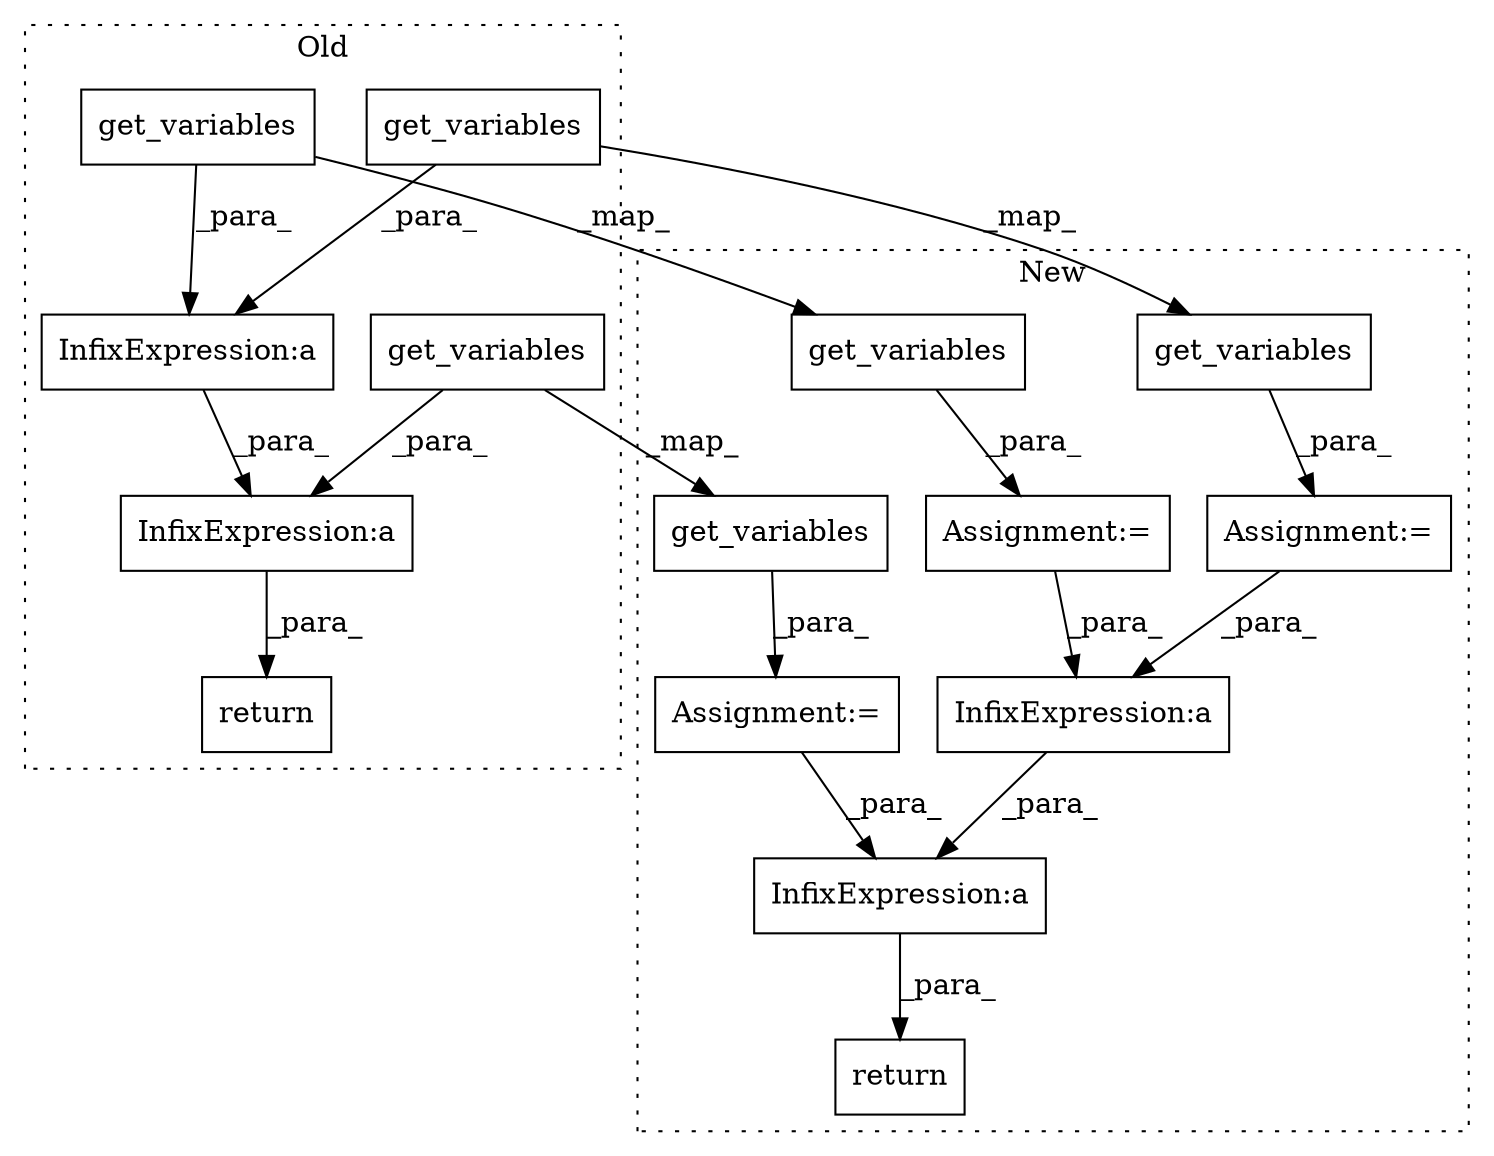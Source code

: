 digraph G {
subgraph cluster0 {
1 [label="get_variables" a="32" s="4065,4100" l="14,1" shape="box"];
5 [label="InfixExpression:a" a="27" s="4151" l="3" shape="box"];
8 [label="return" a="41" s="4035" l="7" shape="box"];
9 [label="get_variables" a="32" s="4114,4149" l="14,1" shape="box"];
11 [label="InfixExpression:a" a="27" s="4101" l="3" shape="box"];
15 [label="get_variables" a="32" s="4170,4205" l="14,1" shape="box"];
label = "Old";
style="dotted";
}
subgraph cluster1 {
2 [label="get_variables" a="32" s="4759,4794" l="14,1" shape="box"];
3 [label="InfixExpression:a" a="27" s="4996" l="3" shape="box"];
4 [label="Assignment:=" a="7" s="4815" l="1" shape="box"];
6 [label="Assignment:=" a="7" s="4737" l="1" shape="box"];
7 [label="return" a="41" s="4947" l="7" shape="box"];
10 [label="get_variables" a="32" s="4826,4861" l="14,1" shape="box"];
12 [label="Assignment:=" a="7" s="4888" l="1" shape="box"];
13 [label="InfixExpression:a" a="27" s="4978" l="3" shape="box"];
14 [label="get_variables" a="32" s="4905,4940" l="14,1" shape="box"];
label = "New";
style="dotted";
}
1 -> 2 [label="_map_"];
1 -> 11 [label="_para_"];
2 -> 6 [label="_para_"];
3 -> 7 [label="_para_"];
4 -> 13 [label="_para_"];
5 -> 8 [label="_para_"];
6 -> 13 [label="_para_"];
9 -> 10 [label="_map_"];
9 -> 11 [label="_para_"];
10 -> 4 [label="_para_"];
11 -> 5 [label="_para_"];
12 -> 3 [label="_para_"];
13 -> 3 [label="_para_"];
14 -> 12 [label="_para_"];
15 -> 14 [label="_map_"];
15 -> 5 [label="_para_"];
}